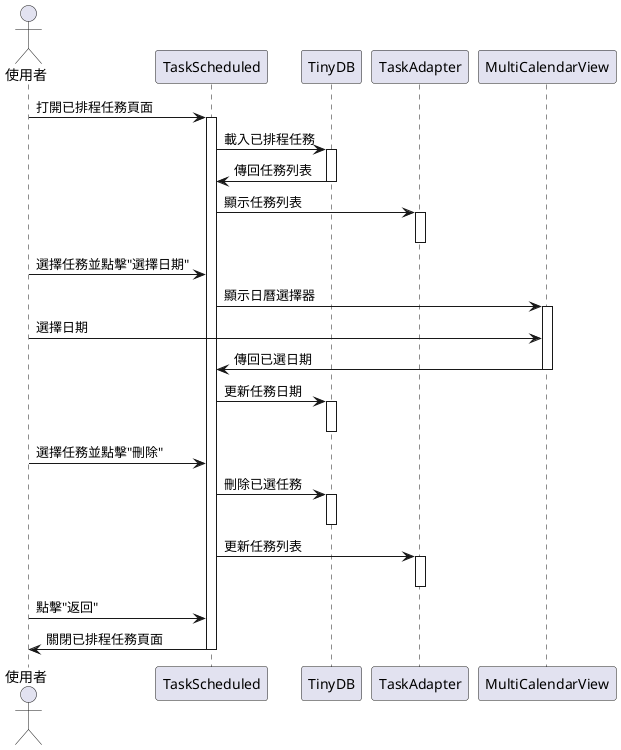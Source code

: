 plantuml
@startuml
actor 使用者 as user

user -> TaskScheduled: 打開已排程任務頁面
activate TaskScheduled
TaskScheduled -> TinyDB: 載入已排程任務
activate TinyDB
TinyDB -> TaskScheduled: 傳回任務列表
deactivate TinyDB
TaskScheduled -> TaskAdapter: 顯示任務列表
activate TaskAdapter
deactivate TaskAdapter
user -> TaskScheduled: 選擇任務並點擊"選擇日期"
TaskScheduled -> MultiCalendarView: 顯示日曆選擇器
activate MultiCalendarView
user -> MultiCalendarView: 選擇日期
MultiCalendarView -> TaskScheduled: 傳回已選日期
deactivate MultiCalendarView
TaskScheduled -> TinyDB: 更新任務日期
activate TinyDB
deactivate TinyDB
user -> TaskScheduled: 選擇任務並點擊"刪除"
TaskScheduled -> TinyDB: 刪除已選任務
activate TinyDB
deactivate TinyDB
TaskScheduled -> TaskAdapter: 更新任務列表
activate TaskAdapter
deactivate TaskAdapter
user -> TaskScheduled: 點擊"返回"
TaskScheduled -> user: 關閉已排程任務頁面
deactivate TaskScheduled
@enduml
